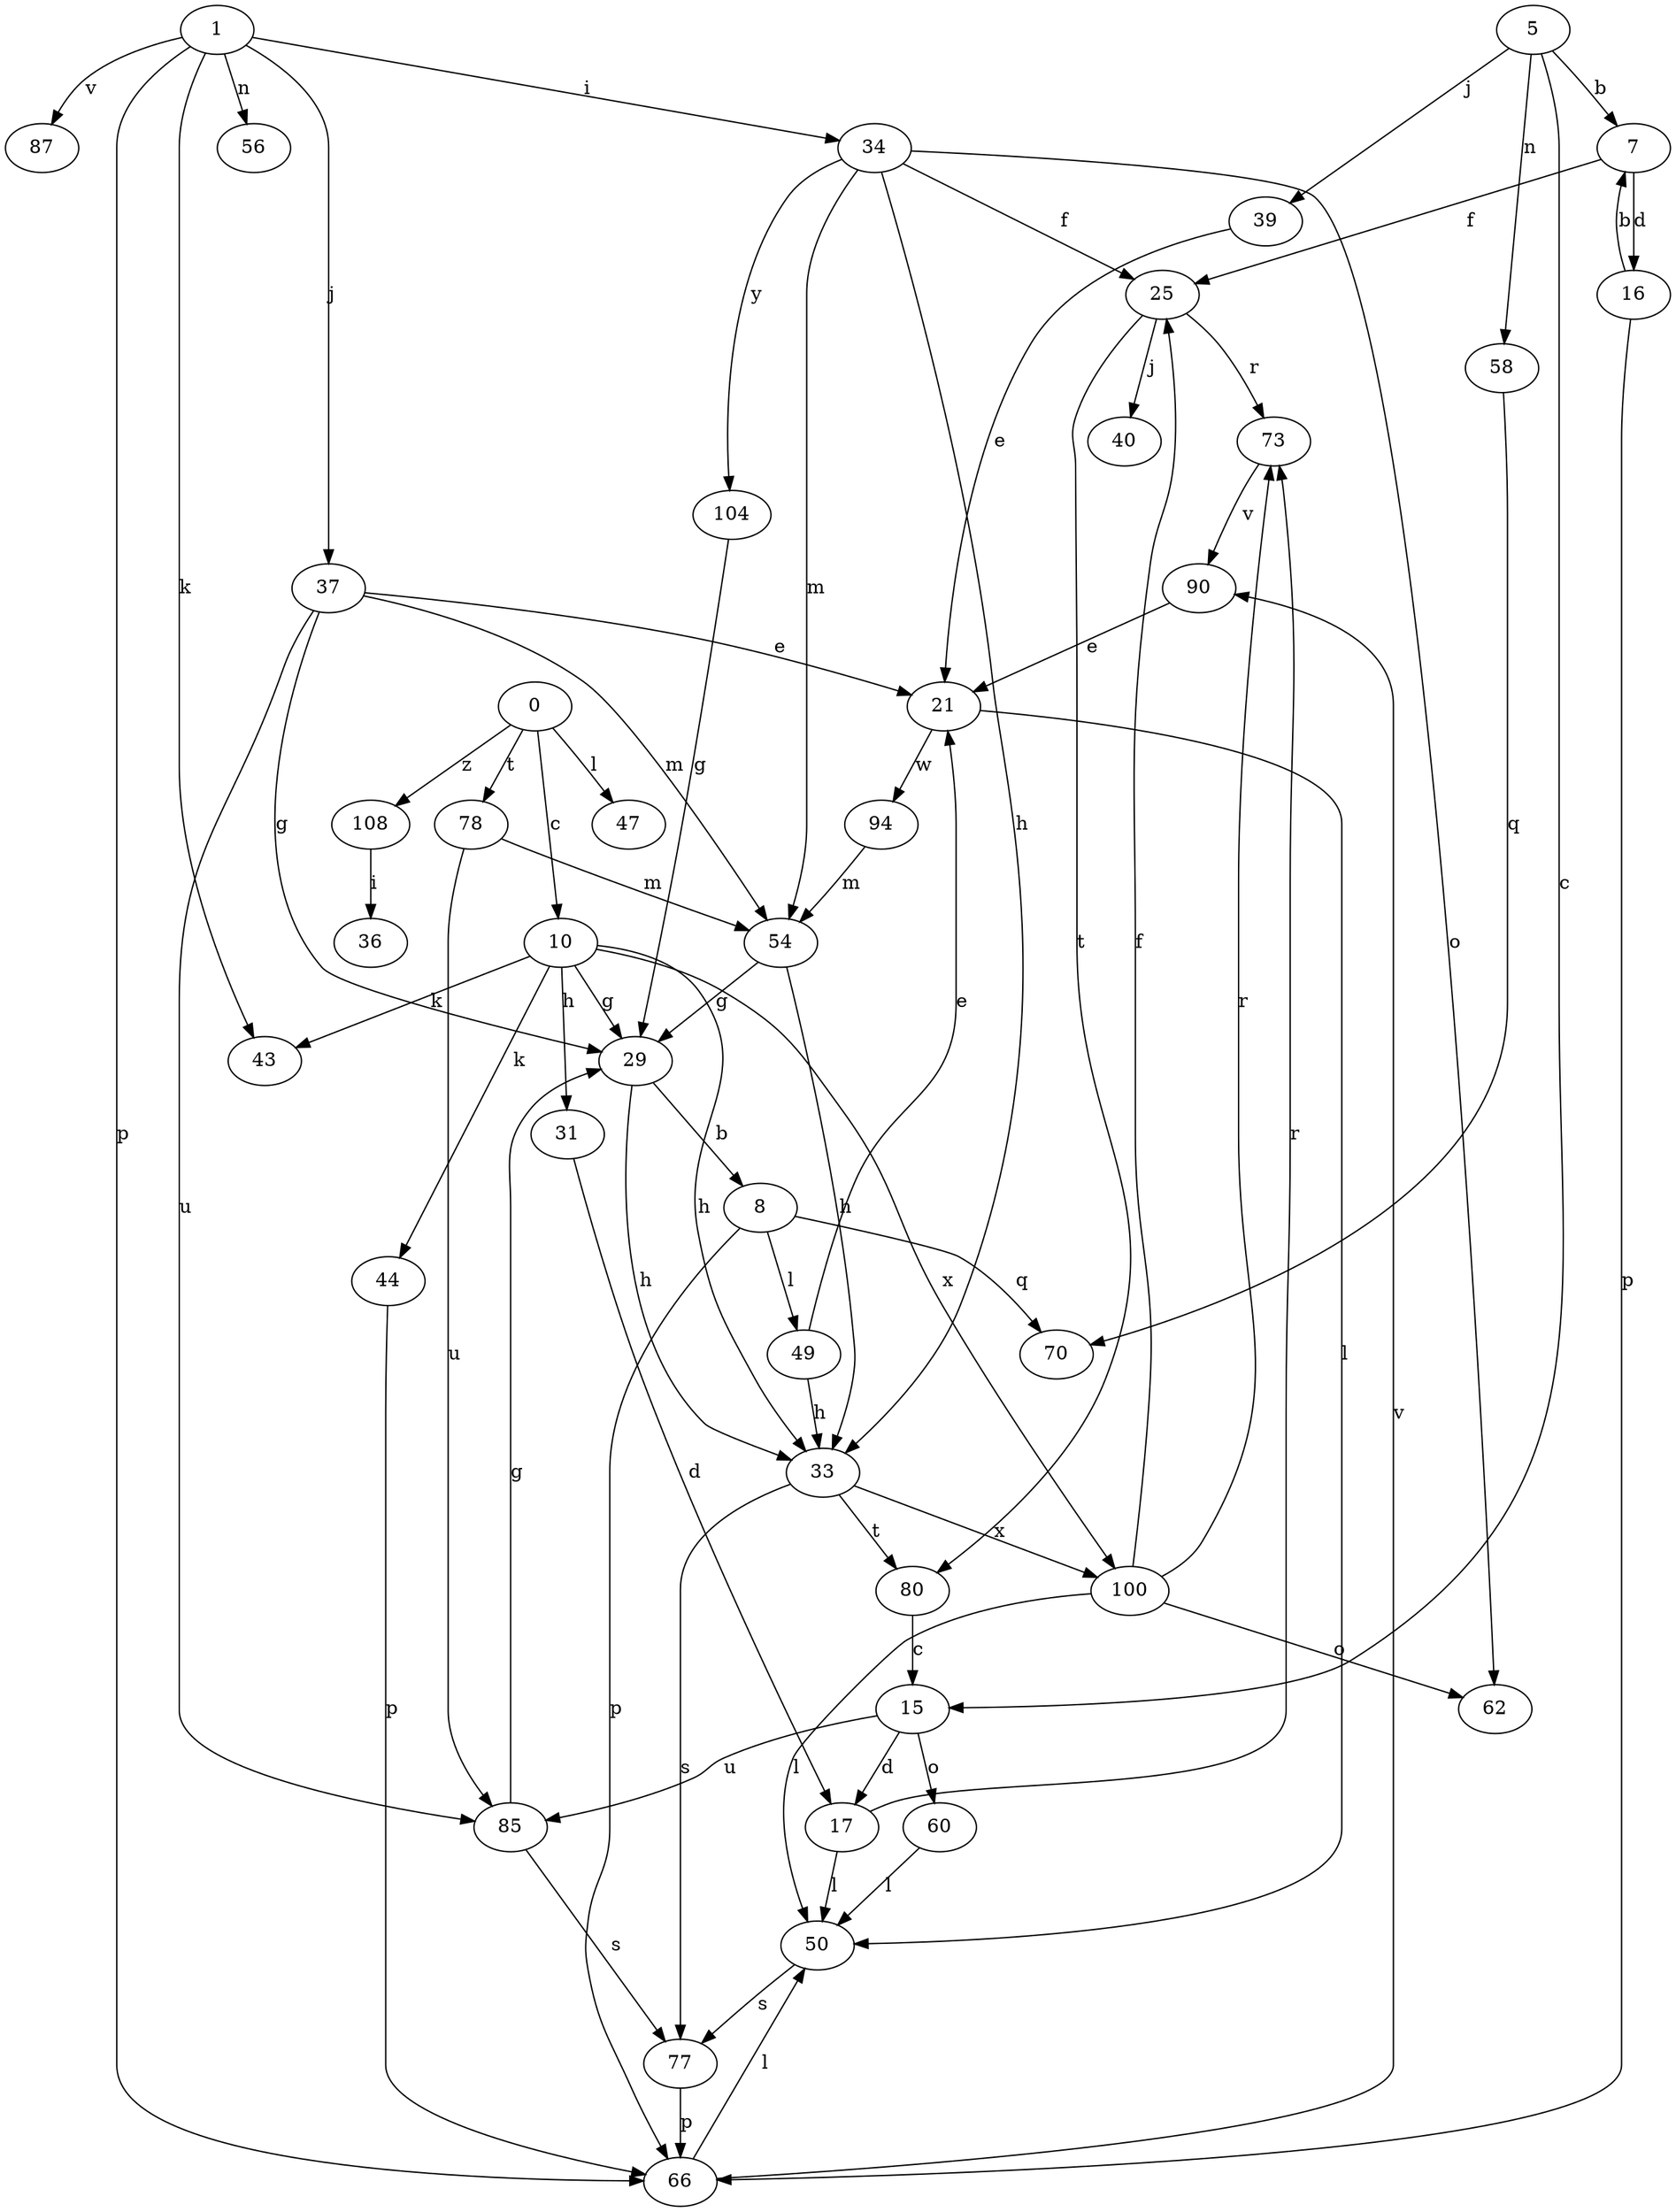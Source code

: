 strict digraph  {
1;
5;
7;
8;
10;
15;
16;
17;
21;
25;
29;
0;
31;
33;
34;
36;
37;
39;
40;
43;
44;
47;
49;
50;
54;
56;
58;
60;
62;
66;
70;
73;
77;
78;
80;
85;
87;
90;
94;
100;
104;
108;
1 -> 34  [label=i];
1 -> 37  [label=j];
1 -> 43  [label=k];
1 -> 56  [label=n];
1 -> 66  [label=p];
1 -> 87  [label=v];
5 -> 7  [label=b];
5 -> 15  [label=c];
5 -> 39  [label=j];
5 -> 58  [label=n];
7 -> 16  [label=d];
7 -> 25  [label=f];
8 -> 49  [label=l];
8 -> 66  [label=p];
8 -> 70  [label=q];
10 -> 29  [label=g];
10 -> 31  [label=h];
10 -> 33  [label=h];
10 -> 43  [label=k];
10 -> 44  [label=k];
10 -> 100  [label=x];
15 -> 17  [label=d];
15 -> 60  [label=o];
15 -> 85  [label=u];
16 -> 7  [label=b];
16 -> 66  [label=p];
17 -> 50  [label=l];
17 -> 73  [label=r];
21 -> 50  [label=l];
21 -> 94  [label=w];
25 -> 40  [label=j];
25 -> 73  [label=r];
25 -> 80  [label=t];
29 -> 8  [label=b];
29 -> 33  [label=h];
0 -> 10  [label=c];
0 -> 47  [label=l];
0 -> 78  [label=t];
0 -> 108  [label=z];
31 -> 17  [label=d];
33 -> 77  [label=s];
33 -> 80  [label=t];
33 -> 100  [label=x];
34 -> 25  [label=f];
34 -> 33  [label=h];
34 -> 54  [label=m];
34 -> 62  [label=o];
34 -> 104  [label=y];
37 -> 21  [label=e];
37 -> 29  [label=g];
37 -> 54  [label=m];
37 -> 85  [label=u];
39 -> 21  [label=e];
44 -> 66  [label=p];
49 -> 21  [label=e];
49 -> 33  [label=h];
50 -> 77  [label=s];
54 -> 29  [label=g];
54 -> 33  [label=h];
58 -> 70  [label=q];
60 -> 50  [label=l];
66 -> 50  [label=l];
66 -> 90  [label=v];
73 -> 90  [label=v];
77 -> 66  [label=p];
78 -> 54  [label=m];
78 -> 85  [label=u];
80 -> 15  [label=c];
85 -> 29  [label=g];
85 -> 77  [label=s];
90 -> 21  [label=e];
94 -> 54  [label=m];
100 -> 25  [label=f];
100 -> 50  [label=l];
100 -> 62  [label=o];
100 -> 73  [label=r];
104 -> 29  [label=g];
108 -> 36  [label=i];
}
